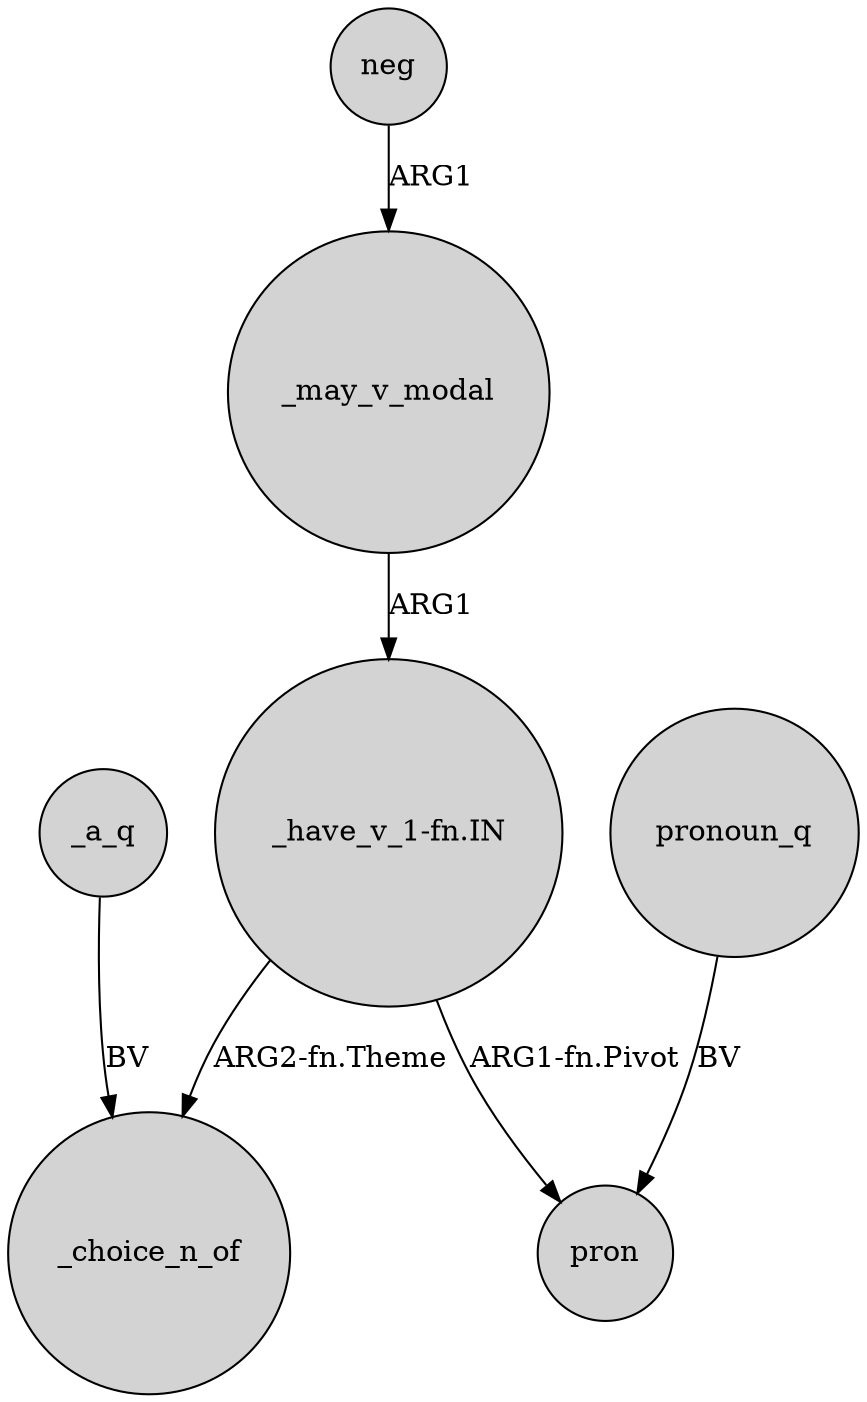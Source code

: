 digraph {
	node [shape=circle style=filled]
	_may_v_modal -> "_have_v_1-fn.IN" [label=ARG1]
	"_have_v_1-fn.IN" -> _choice_n_of [label="ARG2-fn.Theme"]
	"_have_v_1-fn.IN" -> pron [label="ARG1-fn.Pivot"]
	neg -> _may_v_modal [label=ARG1]
	_a_q -> _choice_n_of [label=BV]
	pronoun_q -> pron [label=BV]
}
